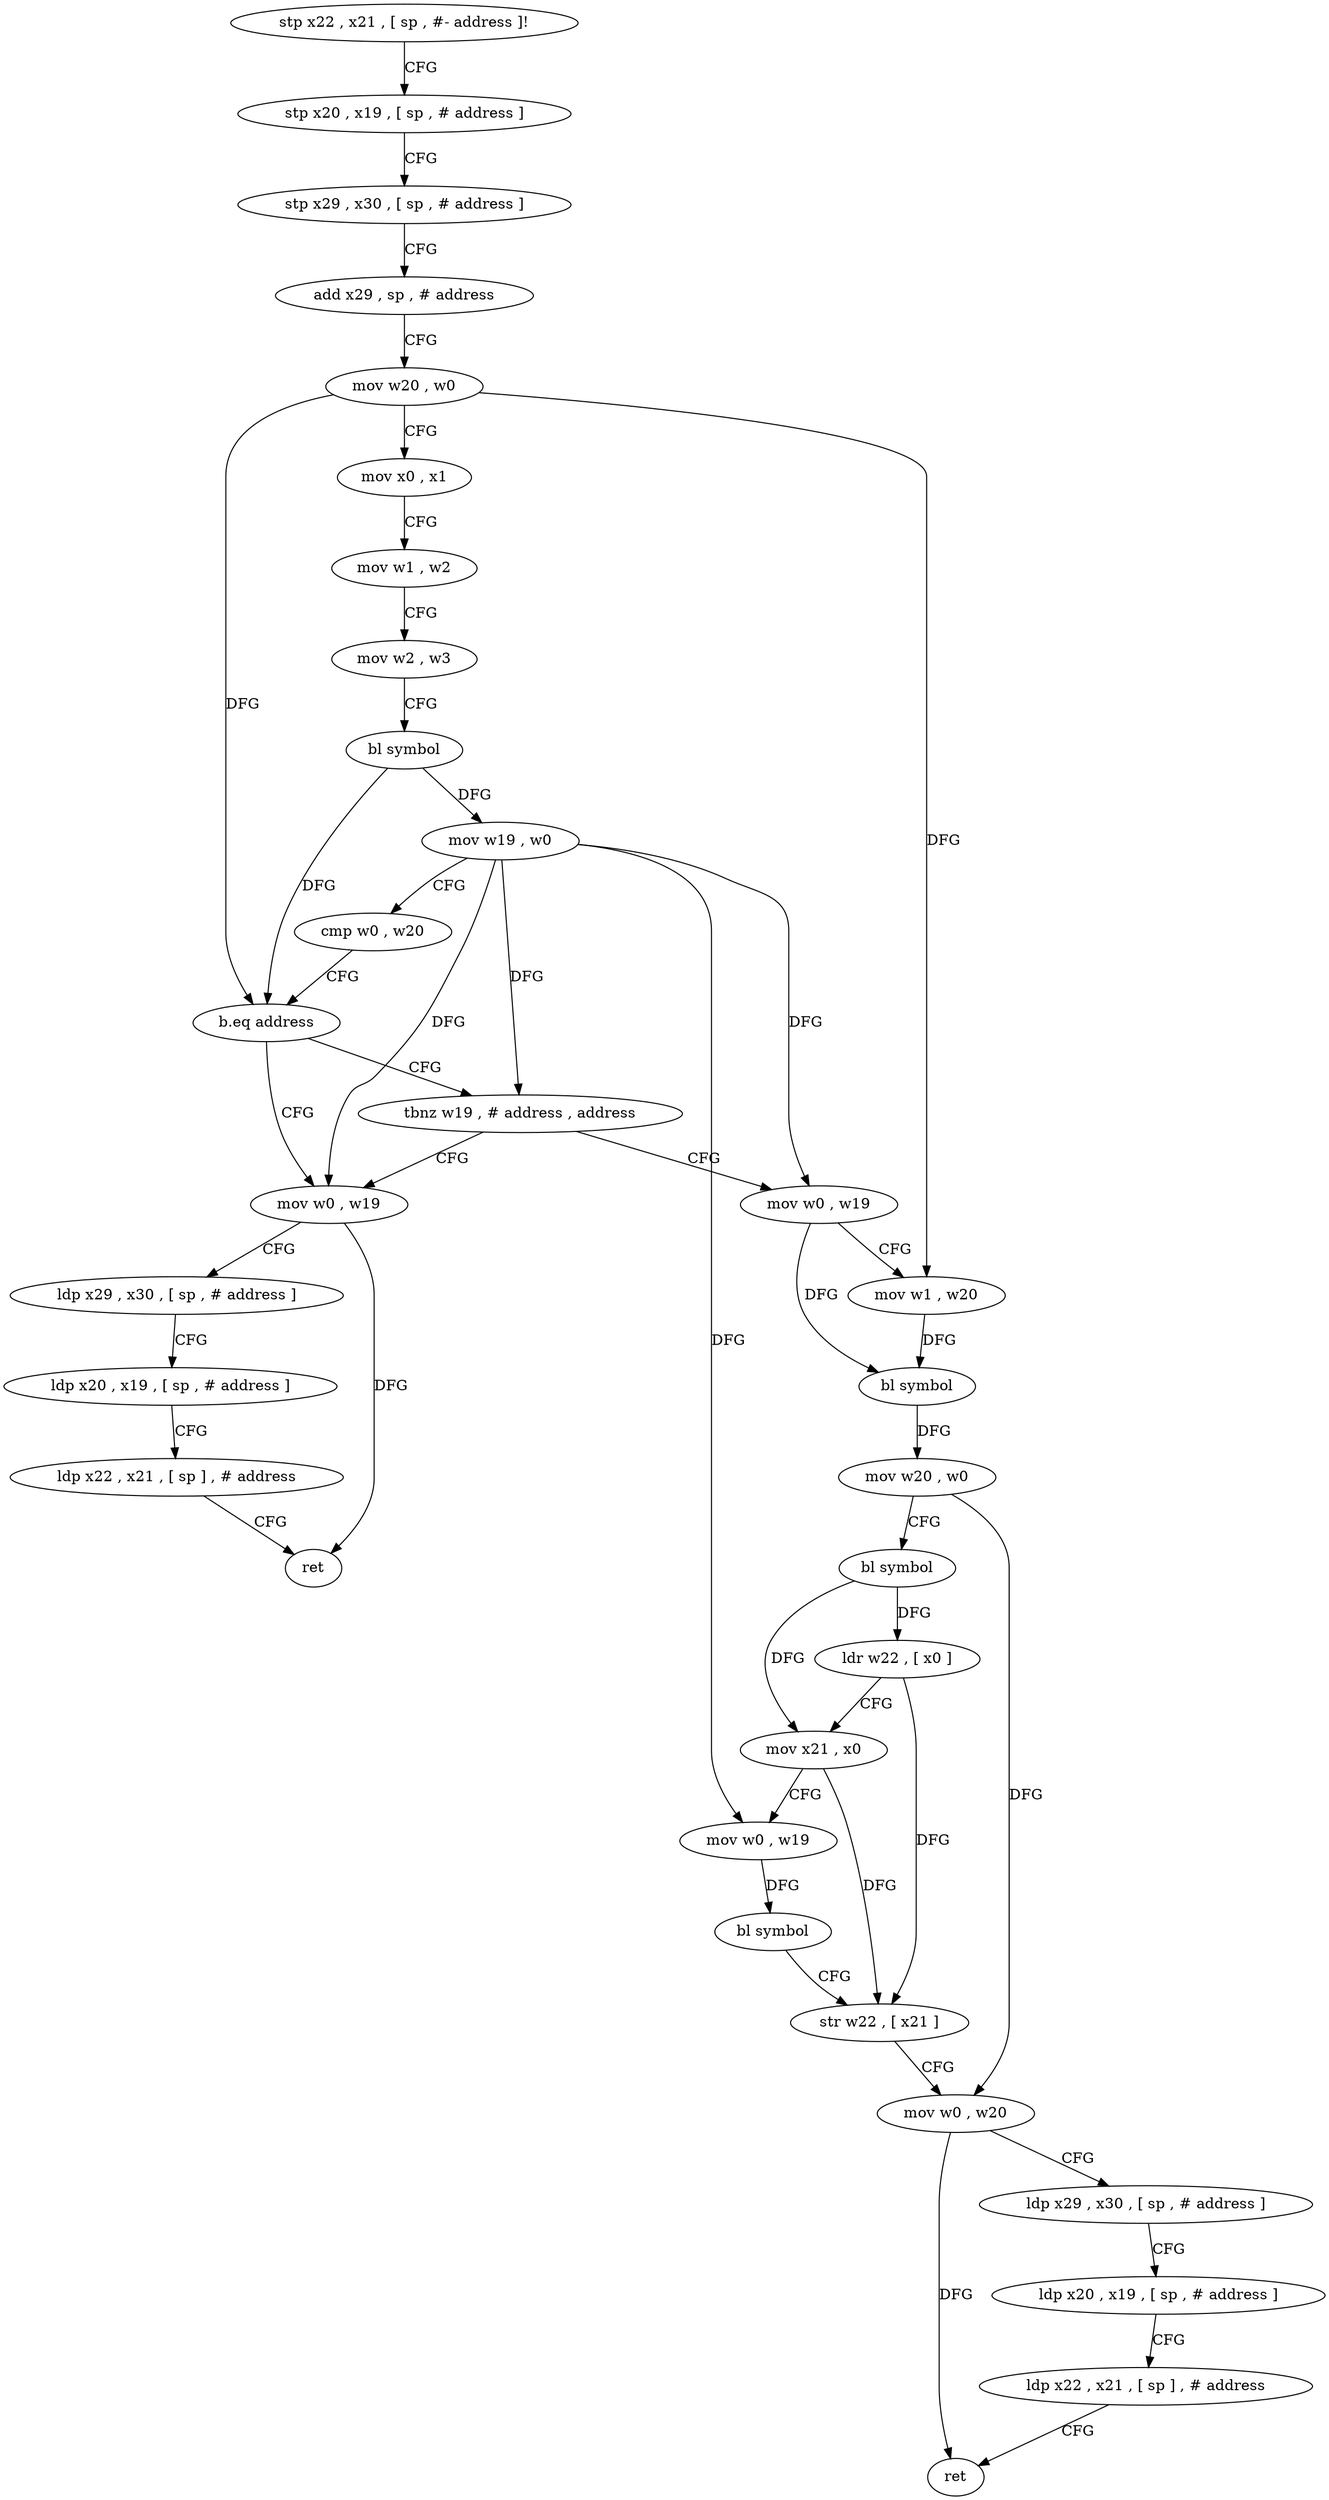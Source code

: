 digraph "func" {
"4219652" [label = "stp x22 , x21 , [ sp , #- address ]!" ]
"4219656" [label = "stp x20 , x19 , [ sp , # address ]" ]
"4219660" [label = "stp x29 , x30 , [ sp , # address ]" ]
"4219664" [label = "add x29 , sp , # address" ]
"4219668" [label = "mov w20 , w0" ]
"4219672" [label = "mov x0 , x1" ]
"4219676" [label = "mov w1 , w2" ]
"4219680" [label = "mov w2 , w3" ]
"4219684" [label = "bl symbol" ]
"4219688" [label = "mov w19 , w0" ]
"4219692" [label = "cmp w0 , w20" ]
"4219696" [label = "b.eq address" ]
"4219764" [label = "mov w0 , w19" ]
"4219700" [label = "tbnz w19 , # address , address" ]
"4219768" [label = "ldp x29 , x30 , [ sp , # address ]" ]
"4219772" [label = "ldp x20 , x19 , [ sp , # address ]" ]
"4219776" [label = "ldp x22 , x21 , [ sp ] , # address" ]
"4219780" [label = "ret" ]
"4219704" [label = "mov w0 , w19" ]
"4219708" [label = "mov w1 , w20" ]
"4219712" [label = "bl symbol" ]
"4219716" [label = "mov w20 , w0" ]
"4219720" [label = "bl symbol" ]
"4219724" [label = "ldr w22 , [ x0 ]" ]
"4219728" [label = "mov x21 , x0" ]
"4219732" [label = "mov w0 , w19" ]
"4219736" [label = "bl symbol" ]
"4219740" [label = "str w22 , [ x21 ]" ]
"4219744" [label = "mov w0 , w20" ]
"4219748" [label = "ldp x29 , x30 , [ sp , # address ]" ]
"4219752" [label = "ldp x20 , x19 , [ sp , # address ]" ]
"4219756" [label = "ldp x22 , x21 , [ sp ] , # address" ]
"4219760" [label = "ret" ]
"4219652" -> "4219656" [ label = "CFG" ]
"4219656" -> "4219660" [ label = "CFG" ]
"4219660" -> "4219664" [ label = "CFG" ]
"4219664" -> "4219668" [ label = "CFG" ]
"4219668" -> "4219672" [ label = "CFG" ]
"4219668" -> "4219696" [ label = "DFG" ]
"4219668" -> "4219708" [ label = "DFG" ]
"4219672" -> "4219676" [ label = "CFG" ]
"4219676" -> "4219680" [ label = "CFG" ]
"4219680" -> "4219684" [ label = "CFG" ]
"4219684" -> "4219688" [ label = "DFG" ]
"4219684" -> "4219696" [ label = "DFG" ]
"4219688" -> "4219692" [ label = "CFG" ]
"4219688" -> "4219764" [ label = "DFG" ]
"4219688" -> "4219700" [ label = "DFG" ]
"4219688" -> "4219704" [ label = "DFG" ]
"4219688" -> "4219732" [ label = "DFG" ]
"4219692" -> "4219696" [ label = "CFG" ]
"4219696" -> "4219764" [ label = "CFG" ]
"4219696" -> "4219700" [ label = "CFG" ]
"4219764" -> "4219768" [ label = "CFG" ]
"4219764" -> "4219780" [ label = "DFG" ]
"4219700" -> "4219764" [ label = "CFG" ]
"4219700" -> "4219704" [ label = "CFG" ]
"4219768" -> "4219772" [ label = "CFG" ]
"4219772" -> "4219776" [ label = "CFG" ]
"4219776" -> "4219780" [ label = "CFG" ]
"4219704" -> "4219708" [ label = "CFG" ]
"4219704" -> "4219712" [ label = "DFG" ]
"4219708" -> "4219712" [ label = "DFG" ]
"4219712" -> "4219716" [ label = "DFG" ]
"4219716" -> "4219720" [ label = "CFG" ]
"4219716" -> "4219744" [ label = "DFG" ]
"4219720" -> "4219724" [ label = "DFG" ]
"4219720" -> "4219728" [ label = "DFG" ]
"4219724" -> "4219728" [ label = "CFG" ]
"4219724" -> "4219740" [ label = "DFG" ]
"4219728" -> "4219732" [ label = "CFG" ]
"4219728" -> "4219740" [ label = "DFG" ]
"4219732" -> "4219736" [ label = "DFG" ]
"4219736" -> "4219740" [ label = "CFG" ]
"4219740" -> "4219744" [ label = "CFG" ]
"4219744" -> "4219748" [ label = "CFG" ]
"4219744" -> "4219760" [ label = "DFG" ]
"4219748" -> "4219752" [ label = "CFG" ]
"4219752" -> "4219756" [ label = "CFG" ]
"4219756" -> "4219760" [ label = "CFG" ]
}
